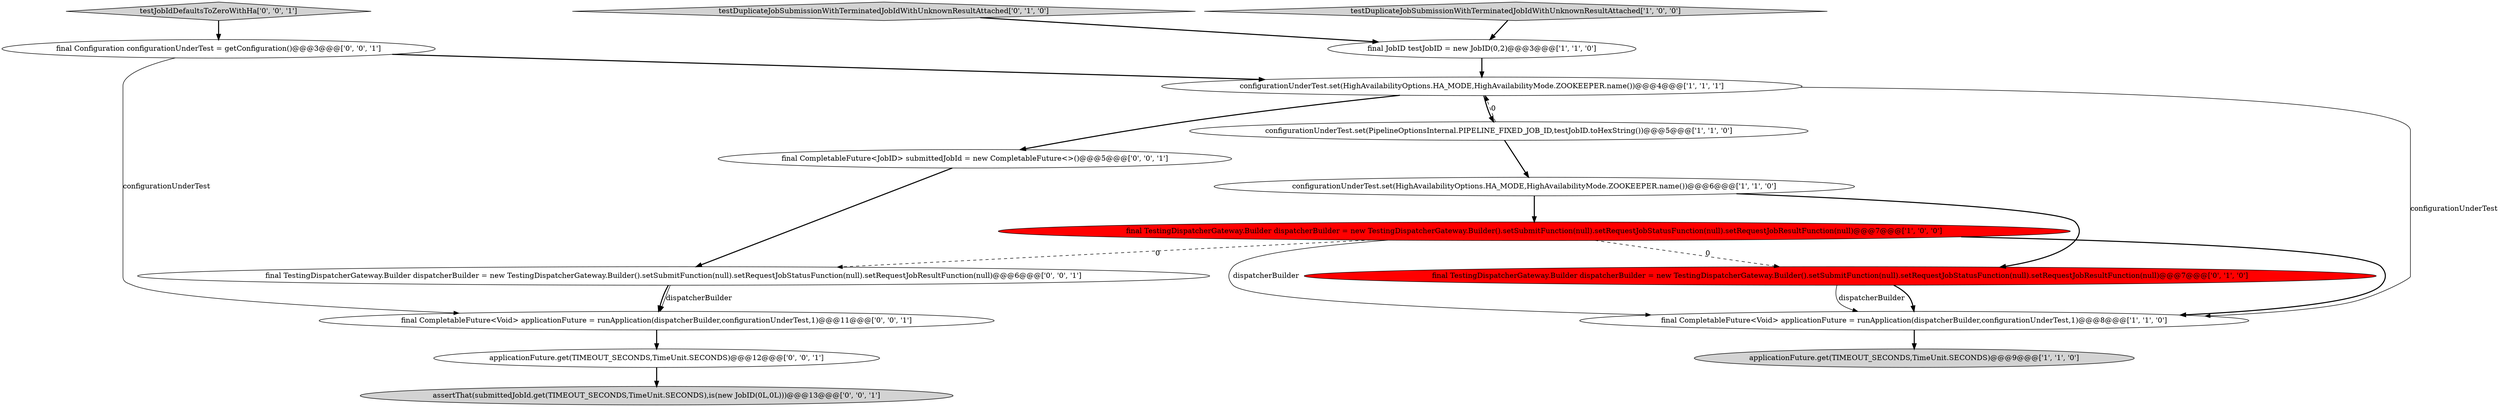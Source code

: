 digraph {
0 [style = filled, label = "final TestingDispatcherGateway.Builder dispatcherBuilder = new TestingDispatcherGateway.Builder().setSubmitFunction(null).setRequestJobStatusFunction(null).setRequestJobResultFunction(null)@@@7@@@['1', '0', '0']", fillcolor = red, shape = ellipse image = "AAA1AAABBB1BBB"];
5 [style = filled, label = "configurationUnderTest.set(HighAvailabilityOptions.HA_MODE,HighAvailabilityMode.ZOOKEEPER.name())@@@4@@@['1', '1', '1']", fillcolor = white, shape = ellipse image = "AAA0AAABBB1BBB"];
7 [style = filled, label = "configurationUnderTest.set(HighAvailabilityOptions.HA_MODE,HighAvailabilityMode.ZOOKEEPER.name())@@@6@@@['1', '1', '0']", fillcolor = white, shape = ellipse image = "AAA0AAABBB1BBB"];
11 [style = filled, label = "final CompletableFuture<JobID> submittedJobId = new CompletableFuture<>()@@@5@@@['0', '0', '1']", fillcolor = white, shape = ellipse image = "AAA0AAABBB3BBB"];
14 [style = filled, label = "assertThat(submittedJobId.get(TIMEOUT_SECONDS,TimeUnit.SECONDS),is(new JobID(0L,0L)))@@@13@@@['0', '0', '1']", fillcolor = lightgray, shape = ellipse image = "AAA0AAABBB3BBB"];
15 [style = filled, label = "final TestingDispatcherGateway.Builder dispatcherBuilder = new TestingDispatcherGateway.Builder().setSubmitFunction(null).setRequestJobStatusFunction(null).setRequestJobResultFunction(null)@@@6@@@['0', '0', '1']", fillcolor = white, shape = ellipse image = "AAA0AAABBB3BBB"];
6 [style = filled, label = "applicationFuture.get(TIMEOUT_SECONDS,TimeUnit.SECONDS)@@@9@@@['1', '1', '0']", fillcolor = lightgray, shape = ellipse image = "AAA0AAABBB1BBB"];
3 [style = filled, label = "final CompletableFuture<Void> applicationFuture = runApplication(dispatcherBuilder,configurationUnderTest,1)@@@8@@@['1', '1', '0']", fillcolor = white, shape = ellipse image = "AAA0AAABBB1BBB"];
1 [style = filled, label = "testDuplicateJobSubmissionWithTerminatedJobIdWithUnknownResultAttached['1', '0', '0']", fillcolor = lightgray, shape = diamond image = "AAA0AAABBB1BBB"];
10 [style = filled, label = "applicationFuture.get(TIMEOUT_SECONDS,TimeUnit.SECONDS)@@@12@@@['0', '0', '1']", fillcolor = white, shape = ellipse image = "AAA0AAABBB3BBB"];
4 [style = filled, label = "final JobID testJobID = new JobID(0,2)@@@3@@@['1', '1', '0']", fillcolor = white, shape = ellipse image = "AAA0AAABBB1BBB"];
12 [style = filled, label = "final Configuration configurationUnderTest = getConfiguration()@@@3@@@['0', '0', '1']", fillcolor = white, shape = ellipse image = "AAA0AAABBB3BBB"];
13 [style = filled, label = "final CompletableFuture<Void> applicationFuture = runApplication(dispatcherBuilder,configurationUnderTest,1)@@@11@@@['0', '0', '1']", fillcolor = white, shape = ellipse image = "AAA0AAABBB3BBB"];
16 [style = filled, label = "testJobIdDefaultsToZeroWithHa['0', '0', '1']", fillcolor = lightgray, shape = diamond image = "AAA0AAABBB3BBB"];
9 [style = filled, label = "testDuplicateJobSubmissionWithTerminatedJobIdWithUnknownResultAttached['0', '1', '0']", fillcolor = lightgray, shape = diamond image = "AAA0AAABBB2BBB"];
2 [style = filled, label = "configurationUnderTest.set(PipelineOptionsInternal.PIPELINE_FIXED_JOB_ID,testJobID.toHexString())@@@5@@@['1', '1', '0']", fillcolor = white, shape = ellipse image = "AAA0AAABBB1BBB"];
8 [style = filled, label = "final TestingDispatcherGateway.Builder dispatcherBuilder = new TestingDispatcherGateway.Builder().setSubmitFunction(null).setRequestJobStatusFunction(null).setRequestJobResultFunction(null)@@@7@@@['0', '1', '0']", fillcolor = red, shape = ellipse image = "AAA1AAABBB2BBB"];
0->3 [style = bold, label=""];
13->10 [style = bold, label=""];
1->4 [style = bold, label=""];
15->13 [style = bold, label=""];
12->13 [style = solid, label="configurationUnderTest"];
12->5 [style = bold, label=""];
10->14 [style = bold, label=""];
9->4 [style = bold, label=""];
8->3 [style = bold, label=""];
0->15 [style = dashed, label="0"];
3->6 [style = bold, label=""];
8->3 [style = solid, label="dispatcherBuilder"];
7->0 [style = bold, label=""];
7->8 [style = bold, label=""];
5->3 [style = solid, label="configurationUnderTest"];
11->15 [style = bold, label=""];
2->5 [style = dashed, label="0"];
5->2 [style = bold, label=""];
0->8 [style = dashed, label="0"];
15->13 [style = solid, label="dispatcherBuilder"];
5->11 [style = bold, label=""];
2->7 [style = bold, label=""];
0->3 [style = solid, label="dispatcherBuilder"];
4->5 [style = bold, label=""];
16->12 [style = bold, label=""];
}
